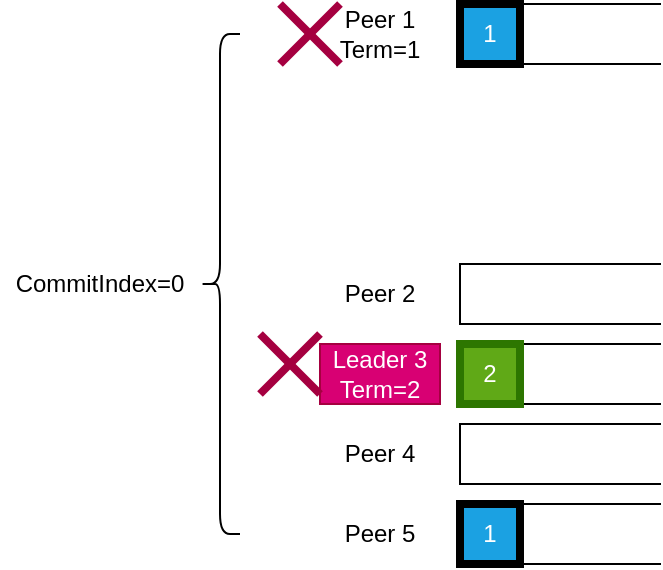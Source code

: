 <mxfile>
    <diagram id="ZtxbukbdoXkw-Laxhf1j" name="Page-1">
        <mxGraphModel dx="666" dy="460" grid="1" gridSize="10" guides="1" tooltips="1" connect="1" arrows="1" fold="1" page="1" pageScale="1" pageWidth="827" pageHeight="1169" math="0" shadow="0">
            <root>
                <mxCell id="0"/>
                <mxCell id="1" parent="0"/>
                <mxCell id="2" value="" style="shape=partialRectangle;whiteSpace=wrap;html=1;bottom=1;right=1;left=1;top=0;fillColor=none;routingCenterX=-0.5;rotation=90;" vertex="1" parent="1">
                    <mxGeometry x="275" y="10" width="30" height="100" as="geometry"/>
                </mxCell>
                <mxCell id="3" value="" style="shape=partialRectangle;whiteSpace=wrap;html=1;bottom=1;right=1;left=1;top=0;fillColor=none;routingCenterX=-0.5;rotation=90;" vertex="1" parent="1">
                    <mxGeometry x="275" y="140" width="30" height="100" as="geometry"/>
                </mxCell>
                <mxCell id="4" value="" style="shape=partialRectangle;whiteSpace=wrap;html=1;bottom=1;right=1;left=1;top=0;fillColor=none;routingCenterX=-0.5;rotation=90;" vertex="1" parent="1">
                    <mxGeometry x="275" y="180" width="30" height="100" as="geometry"/>
                </mxCell>
                <mxCell id="5" value="" style="shape=partialRectangle;whiteSpace=wrap;html=1;bottom=1;right=1;left=1;top=0;fillColor=none;routingCenterX=-0.5;rotation=90;" vertex="1" parent="1">
                    <mxGeometry x="275" y="220" width="30" height="100" as="geometry"/>
                </mxCell>
                <mxCell id="6" value="" style="shape=partialRectangle;whiteSpace=wrap;html=1;bottom=1;right=1;left=1;top=0;fillColor=none;routingCenterX=-0.5;rotation=90;" vertex="1" parent="1">
                    <mxGeometry x="275" y="260" width="30" height="100" as="geometry"/>
                </mxCell>
                <mxCell id="7" value="Peer 1&lt;br&gt;Term=1" style="text;html=1;align=center;verticalAlign=middle;whiteSpace=wrap;rounded=0;" vertex="1" parent="1">
                    <mxGeometry x="170" y="45" width="60" height="30" as="geometry"/>
                </mxCell>
                <mxCell id="8" value="Peer 2" style="text;html=1;strokeColor=none;fillColor=none;align=center;verticalAlign=middle;whiteSpace=wrap;rounded=0;" vertex="1" parent="1">
                    <mxGeometry x="170" y="175" width="60" height="30" as="geometry"/>
                </mxCell>
                <mxCell id="9" value="Leader 3&lt;br&gt;Term=2" style="text;html=1;align=center;verticalAlign=middle;whiteSpace=wrap;rounded=0;fillColor=#d80073;fontColor=#ffffff;strokeColor=#A50040;" vertex="1" parent="1">
                    <mxGeometry x="170" y="215" width="60" height="30" as="geometry"/>
                </mxCell>
                <mxCell id="10" value="Peer 4" style="text;html=1;align=center;verticalAlign=middle;whiteSpace=wrap;rounded=0;" vertex="1" parent="1">
                    <mxGeometry x="170" y="255" width="60" height="30" as="geometry"/>
                </mxCell>
                <mxCell id="11" value="Peer 5" style="text;html=1;strokeColor=none;fillColor=none;align=center;verticalAlign=middle;whiteSpace=wrap;rounded=0;" vertex="1" parent="1">
                    <mxGeometry x="170" y="295" width="60" height="30" as="geometry"/>
                </mxCell>
                <mxCell id="12" value="1" style="rounded=0;whiteSpace=wrap;html=1;fillColor=#1ba1e2;fontColor=#ffffff;strokeColor=#000000;strokeWidth=4;" vertex="1" parent="1">
                    <mxGeometry x="240" y="45" width="30" height="30" as="geometry"/>
                </mxCell>
                <mxCell id="18" value="1" style="rounded=0;whiteSpace=wrap;html=1;fillColor=#1ba1e2;fontColor=#ffffff;strokeColor=#000000;strokeWidth=4;" vertex="1" parent="1">
                    <mxGeometry x="240" y="295" width="30" height="30" as="geometry"/>
                </mxCell>
                <mxCell id="26" value="" style="group" vertex="1" connectable="0" parent="1">
                    <mxGeometry x="150" y="45" width="30" height="30" as="geometry"/>
                </mxCell>
                <mxCell id="27" value="" style="endArrow=none;html=1;strokeWidth=4;fillColor=#d80073;strokeColor=#A50040;" edge="1" parent="26">
                    <mxGeometry width="50" height="50" relative="1" as="geometry">
                        <mxPoint y="30" as="sourcePoint"/>
                        <mxPoint x="30" as="targetPoint"/>
                    </mxGeometry>
                </mxCell>
                <mxCell id="28" value="" style="endArrow=none;html=1;strokeWidth=4;fillColor=#d80073;strokeColor=#A50040;" edge="1" parent="26">
                    <mxGeometry width="50" height="50" relative="1" as="geometry">
                        <mxPoint x="30" y="30" as="sourcePoint"/>
                        <mxPoint as="targetPoint"/>
                    </mxGeometry>
                </mxCell>
                <mxCell id="29" value="2" style="rounded=0;whiteSpace=wrap;html=1;fillColor=#60a917;fontColor=#ffffff;strokeColor=#2D7600;strokeWidth=4;" vertex="1" parent="1">
                    <mxGeometry x="240" y="215" width="30" height="30" as="geometry"/>
                </mxCell>
                <mxCell id="30" value="" style="group" vertex="1" connectable="0" parent="1">
                    <mxGeometry x="140" y="210" width="30" height="30" as="geometry"/>
                </mxCell>
                <mxCell id="31" value="" style="endArrow=none;html=1;strokeWidth=4;fillColor=#d80073;strokeColor=#A50040;" edge="1" parent="30">
                    <mxGeometry width="50" height="50" relative="1" as="geometry">
                        <mxPoint y="30" as="sourcePoint"/>
                        <mxPoint x="30" as="targetPoint"/>
                    </mxGeometry>
                </mxCell>
                <mxCell id="32" value="" style="endArrow=none;html=1;strokeWidth=4;fillColor=#d80073;strokeColor=#A50040;" edge="1" parent="30">
                    <mxGeometry width="50" height="50" relative="1" as="geometry">
                        <mxPoint x="30" y="30" as="sourcePoint"/>
                        <mxPoint as="targetPoint"/>
                    </mxGeometry>
                </mxCell>
                <mxCell id="33" value="" style="shape=curlyBracket;whiteSpace=wrap;html=1;rounded=1;" vertex="1" parent="1">
                    <mxGeometry x="110" y="60" width="20" height="250" as="geometry"/>
                </mxCell>
                <mxCell id="34" value="CommitIndex=0" style="text;html=1;strokeColor=none;fillColor=none;align=center;verticalAlign=middle;whiteSpace=wrap;rounded=0;" vertex="1" parent="1">
                    <mxGeometry x="10" y="165" width="100" height="40" as="geometry"/>
                </mxCell>
            </root>
        </mxGraphModel>
    </diagram>
</mxfile>